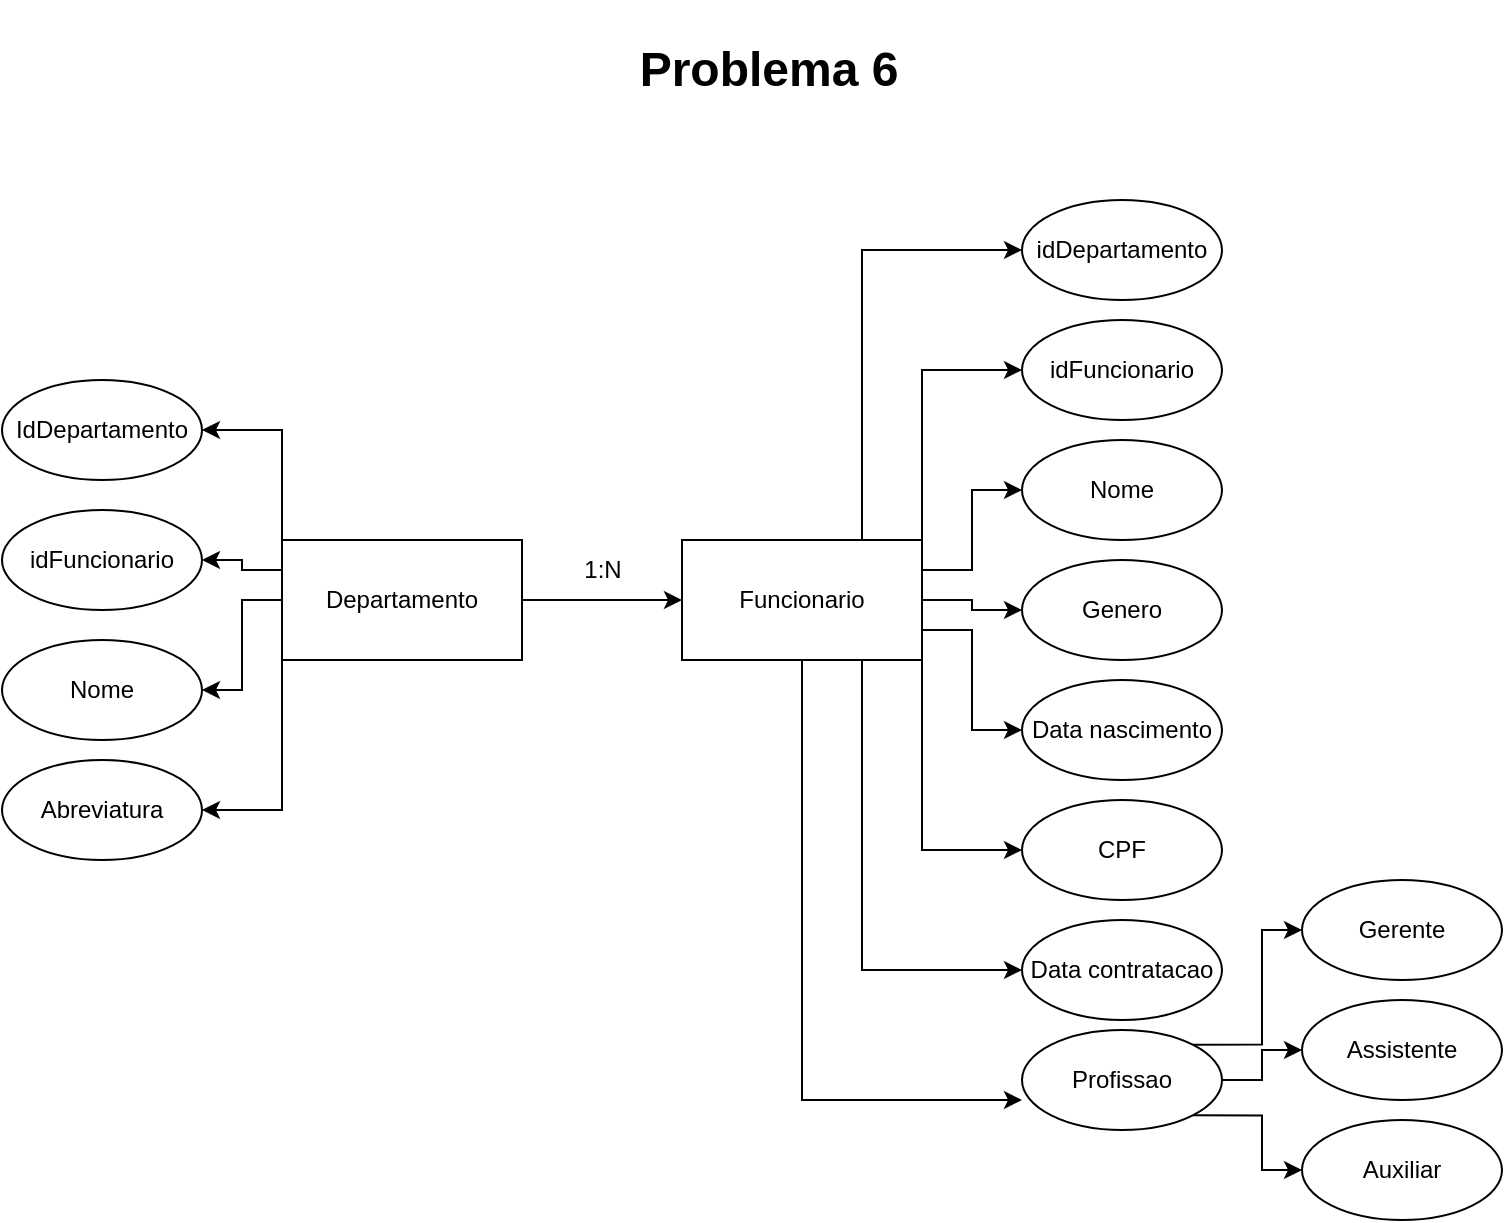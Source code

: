 <mxfile version="26.0.16">
  <diagram name="Página-1" id="mXXeM9qZpzDEx3kGBecD">
    <mxGraphModel dx="1214" dy="604" grid="1" gridSize="10" guides="1" tooltips="1" connect="1" arrows="1" fold="1" page="1" pageScale="1" pageWidth="827" pageHeight="1169" math="0" shadow="0">
      <root>
        <mxCell id="0" />
        <mxCell id="1" parent="0" />
        <mxCell id="JitObn41db6_o8aK2a7l-60" style="edgeStyle=orthogonalEdgeStyle;rounded=0;orthogonalLoop=1;jettySize=auto;html=1;exitX=1;exitY=0.5;exitDx=0;exitDy=0;entryX=0;entryY=0.5;entryDx=0;entryDy=0;" parent="1" source="JitObn41db6_o8aK2a7l-58" target="JitObn41db6_o8aK2a7l-59" edge="1">
          <mxGeometry relative="1" as="geometry">
            <mxPoint x="360.0" y="310.118" as="targetPoint" />
          </mxGeometry>
        </mxCell>
        <mxCell id="JitObn41db6_o8aK2a7l-74" style="edgeStyle=orthogonalEdgeStyle;rounded=0;orthogonalLoop=1;jettySize=auto;html=1;exitX=0;exitY=0.25;exitDx=0;exitDy=0;entryX=1;entryY=0.5;entryDx=0;entryDy=0;" parent="1" source="JitObn41db6_o8aK2a7l-58" target="JitObn41db6_o8aK2a7l-68" edge="1">
          <mxGeometry relative="1" as="geometry" />
        </mxCell>
        <mxCell id="JitObn41db6_o8aK2a7l-75" style="edgeStyle=orthogonalEdgeStyle;rounded=0;orthogonalLoop=1;jettySize=auto;html=1;exitX=0;exitY=0;exitDx=0;exitDy=0;entryX=1;entryY=0.5;entryDx=0;entryDy=0;" parent="1" source="JitObn41db6_o8aK2a7l-58" target="JitObn41db6_o8aK2a7l-69" edge="1">
          <mxGeometry relative="1" as="geometry" />
        </mxCell>
        <mxCell id="JitObn41db6_o8aK2a7l-76" style="edgeStyle=orthogonalEdgeStyle;rounded=0;orthogonalLoop=1;jettySize=auto;html=1;exitX=0;exitY=0.5;exitDx=0;exitDy=0;entryX=1;entryY=0.5;entryDx=0;entryDy=0;" parent="1" source="JitObn41db6_o8aK2a7l-58" target="JitObn41db6_o8aK2a7l-70" edge="1">
          <mxGeometry relative="1" as="geometry" />
        </mxCell>
        <mxCell id="JitObn41db6_o8aK2a7l-77" style="edgeStyle=orthogonalEdgeStyle;rounded=0;orthogonalLoop=1;jettySize=auto;html=1;exitX=0;exitY=1;exitDx=0;exitDy=0;entryX=1;entryY=0.5;entryDx=0;entryDy=0;" parent="1" source="JitObn41db6_o8aK2a7l-58" target="JitObn41db6_o8aK2a7l-71" edge="1">
          <mxGeometry relative="1" as="geometry" />
        </mxCell>
        <mxCell id="JitObn41db6_o8aK2a7l-58" value="Departamento" style="rounded=0;whiteSpace=wrap;html=1;" parent="1" vertex="1">
          <mxGeometry x="170" y="280" width="120" height="60" as="geometry" />
        </mxCell>
        <mxCell id="JitObn41db6_o8aK2a7l-78" style="edgeStyle=orthogonalEdgeStyle;rounded=0;orthogonalLoop=1;jettySize=auto;html=1;exitX=1;exitY=0.5;exitDx=0;exitDy=0;entryX=0;entryY=0.5;entryDx=0;entryDy=0;" parent="1" source="JitObn41db6_o8aK2a7l-59" target="JitObn41db6_o8aK2a7l-65" edge="1">
          <mxGeometry relative="1" as="geometry" />
        </mxCell>
        <mxCell id="JitObn41db6_o8aK2a7l-79" style="edgeStyle=orthogonalEdgeStyle;rounded=0;orthogonalLoop=1;jettySize=auto;html=1;exitX=1;exitY=0.25;exitDx=0;exitDy=0;entryX=0;entryY=0.5;entryDx=0;entryDy=0;" parent="1" source="JitObn41db6_o8aK2a7l-59" target="JitObn41db6_o8aK2a7l-64" edge="1">
          <mxGeometry relative="1" as="geometry" />
        </mxCell>
        <mxCell id="JitObn41db6_o8aK2a7l-80" style="edgeStyle=orthogonalEdgeStyle;rounded=0;orthogonalLoop=1;jettySize=auto;html=1;exitX=1;exitY=0;exitDx=0;exitDy=0;entryX=0;entryY=0.5;entryDx=0;entryDy=0;" parent="1" source="JitObn41db6_o8aK2a7l-59" target="JitObn41db6_o8aK2a7l-63" edge="1">
          <mxGeometry relative="1" as="geometry" />
        </mxCell>
        <mxCell id="JitObn41db6_o8aK2a7l-81" style="edgeStyle=orthogonalEdgeStyle;rounded=0;orthogonalLoop=1;jettySize=auto;html=1;exitX=0.75;exitY=0;exitDx=0;exitDy=0;entryX=0;entryY=0.5;entryDx=0;entryDy=0;" parent="1" source="JitObn41db6_o8aK2a7l-59" target="JitObn41db6_o8aK2a7l-62" edge="1">
          <mxGeometry relative="1" as="geometry" />
        </mxCell>
        <mxCell id="JitObn41db6_o8aK2a7l-82" style="edgeStyle=orthogonalEdgeStyle;rounded=0;orthogonalLoop=1;jettySize=auto;html=1;exitX=1;exitY=0.75;exitDx=0;exitDy=0;entryX=0;entryY=0.5;entryDx=0;entryDy=0;" parent="1" source="JitObn41db6_o8aK2a7l-59" target="JitObn41db6_o8aK2a7l-66" edge="1">
          <mxGeometry relative="1" as="geometry" />
        </mxCell>
        <mxCell id="JitObn41db6_o8aK2a7l-83" style="edgeStyle=orthogonalEdgeStyle;rounded=0;orthogonalLoop=1;jettySize=auto;html=1;exitX=1;exitY=1;exitDx=0;exitDy=0;entryX=0;entryY=0.5;entryDx=0;entryDy=0;" parent="1" source="JitObn41db6_o8aK2a7l-59" target="JitObn41db6_o8aK2a7l-67" edge="1">
          <mxGeometry relative="1" as="geometry" />
        </mxCell>
        <mxCell id="JitObn41db6_o8aK2a7l-84" style="edgeStyle=orthogonalEdgeStyle;rounded=0;orthogonalLoop=1;jettySize=auto;html=1;exitX=0.75;exitY=1;exitDx=0;exitDy=0;entryX=0;entryY=0.5;entryDx=0;entryDy=0;" parent="1" source="JitObn41db6_o8aK2a7l-59" target="JitObn41db6_o8aK2a7l-72" edge="1">
          <mxGeometry relative="1" as="geometry" />
        </mxCell>
        <mxCell id="JitObn41db6_o8aK2a7l-59" value="Funcionario" style="rounded=0;whiteSpace=wrap;html=1;" parent="1" vertex="1">
          <mxGeometry x="370" y="280" width="120" height="60" as="geometry" />
        </mxCell>
        <mxCell id="JitObn41db6_o8aK2a7l-61" value="1:N" style="text;html=1;align=center;verticalAlign=middle;resizable=0;points=[];autosize=1;strokeColor=none;fillColor=none;" parent="1" vertex="1">
          <mxGeometry x="310" y="280" width="40" height="30" as="geometry" />
        </mxCell>
        <mxCell id="JitObn41db6_o8aK2a7l-62" value="idDepartamento" style="ellipse;whiteSpace=wrap;html=1;" parent="1" vertex="1">
          <mxGeometry x="540" y="110" width="100" height="50" as="geometry" />
        </mxCell>
        <mxCell id="JitObn41db6_o8aK2a7l-63" value="idFuncionario" style="ellipse;whiteSpace=wrap;html=1;" parent="1" vertex="1">
          <mxGeometry x="540" y="170" width="100" height="50" as="geometry" />
        </mxCell>
        <mxCell id="JitObn41db6_o8aK2a7l-64" value="Nome" style="ellipse;whiteSpace=wrap;html=1;" parent="1" vertex="1">
          <mxGeometry x="540" y="230" width="100" height="50" as="geometry" />
        </mxCell>
        <mxCell id="JitObn41db6_o8aK2a7l-65" value="Genero" style="ellipse;whiteSpace=wrap;html=1;" parent="1" vertex="1">
          <mxGeometry x="540" y="290" width="100" height="50" as="geometry" />
        </mxCell>
        <mxCell id="JitObn41db6_o8aK2a7l-66" value="Data nascimento" style="ellipse;whiteSpace=wrap;html=1;" parent="1" vertex="1">
          <mxGeometry x="540" y="350" width="100" height="50" as="geometry" />
        </mxCell>
        <mxCell id="JitObn41db6_o8aK2a7l-67" value="CPF" style="ellipse;whiteSpace=wrap;html=1;" parent="1" vertex="1">
          <mxGeometry x="540" y="410" width="100" height="50" as="geometry" />
        </mxCell>
        <mxCell id="JitObn41db6_o8aK2a7l-68" value="idFuncionario" style="ellipse;whiteSpace=wrap;html=1;" parent="1" vertex="1">
          <mxGeometry x="30" y="265" width="100" height="50" as="geometry" />
        </mxCell>
        <mxCell id="JitObn41db6_o8aK2a7l-69" value="IdDepartamento" style="ellipse;whiteSpace=wrap;html=1;" parent="1" vertex="1">
          <mxGeometry x="30" y="200" width="100" height="50" as="geometry" />
        </mxCell>
        <mxCell id="JitObn41db6_o8aK2a7l-70" value="Nome" style="ellipse;whiteSpace=wrap;html=1;" parent="1" vertex="1">
          <mxGeometry x="30" y="330" width="100" height="50" as="geometry" />
        </mxCell>
        <mxCell id="JitObn41db6_o8aK2a7l-71" value="Abreviatura" style="ellipse;whiteSpace=wrap;html=1;" parent="1" vertex="1">
          <mxGeometry x="30" y="390" width="100" height="50" as="geometry" />
        </mxCell>
        <mxCell id="JitObn41db6_o8aK2a7l-72" value="Data contratacao" style="ellipse;whiteSpace=wrap;html=1;" parent="1" vertex="1">
          <mxGeometry x="540" y="470" width="100" height="50" as="geometry" />
        </mxCell>
        <mxCell id="JitObn41db6_o8aK2a7l-89" style="edgeStyle=orthogonalEdgeStyle;rounded=0;orthogonalLoop=1;jettySize=auto;html=1;exitX=1;exitY=0.5;exitDx=0;exitDy=0;entryX=0;entryY=0.5;entryDx=0;entryDy=0;" parent="1" source="JitObn41db6_o8aK2a7l-73" target="JitObn41db6_o8aK2a7l-87" edge="1">
          <mxGeometry relative="1" as="geometry" />
        </mxCell>
        <mxCell id="JitObn41db6_o8aK2a7l-91" style="edgeStyle=orthogonalEdgeStyle;rounded=0;orthogonalLoop=1;jettySize=auto;html=1;exitX=1;exitY=0;exitDx=0;exitDy=0;entryX=0;entryY=0.5;entryDx=0;entryDy=0;" parent="1" source="JitObn41db6_o8aK2a7l-73" target="JitObn41db6_o8aK2a7l-86" edge="1">
          <mxGeometry relative="1" as="geometry" />
        </mxCell>
        <mxCell id="JitObn41db6_o8aK2a7l-92" style="edgeStyle=orthogonalEdgeStyle;rounded=0;orthogonalLoop=1;jettySize=auto;html=1;exitX=1;exitY=1;exitDx=0;exitDy=0;entryX=0;entryY=0.5;entryDx=0;entryDy=0;" parent="1" source="JitObn41db6_o8aK2a7l-73" target="JitObn41db6_o8aK2a7l-88" edge="1">
          <mxGeometry relative="1" as="geometry" />
        </mxCell>
        <mxCell id="JitObn41db6_o8aK2a7l-73" value="Profissao" style="ellipse;whiteSpace=wrap;html=1;" parent="1" vertex="1">
          <mxGeometry x="540" y="525" width="100" height="50" as="geometry" />
        </mxCell>
        <mxCell id="JitObn41db6_o8aK2a7l-85" style="edgeStyle=orthogonalEdgeStyle;rounded=0;orthogonalLoop=1;jettySize=auto;html=1;exitX=0.5;exitY=1;exitDx=0;exitDy=0;entryX=0;entryY=0.7;entryDx=0;entryDy=0;entryPerimeter=0;" parent="1" source="JitObn41db6_o8aK2a7l-59" target="JitObn41db6_o8aK2a7l-73" edge="1">
          <mxGeometry relative="1" as="geometry" />
        </mxCell>
        <mxCell id="JitObn41db6_o8aK2a7l-86" value="Gerente" style="ellipse;whiteSpace=wrap;html=1;" parent="1" vertex="1">
          <mxGeometry x="680" y="450" width="100" height="50" as="geometry" />
        </mxCell>
        <mxCell id="JitObn41db6_o8aK2a7l-87" value="Assistente" style="ellipse;whiteSpace=wrap;html=1;" parent="1" vertex="1">
          <mxGeometry x="680" y="510" width="100" height="50" as="geometry" />
        </mxCell>
        <mxCell id="JitObn41db6_o8aK2a7l-88" value="Auxiliar" style="ellipse;whiteSpace=wrap;html=1;" parent="1" vertex="1">
          <mxGeometry x="680" y="570" width="100" height="50" as="geometry" />
        </mxCell>
        <mxCell id="Cn7angZ_ArJzg2k7se4r-1" value="&lt;h1&gt;Problema 6&lt;/h1&gt;" style="text;html=1;align=center;verticalAlign=middle;resizable=0;points=[];autosize=1;strokeColor=none;fillColor=none;" vertex="1" parent="1">
          <mxGeometry x="338" y="10" width="150" height="70" as="geometry" />
        </mxCell>
      </root>
    </mxGraphModel>
  </diagram>
</mxfile>
